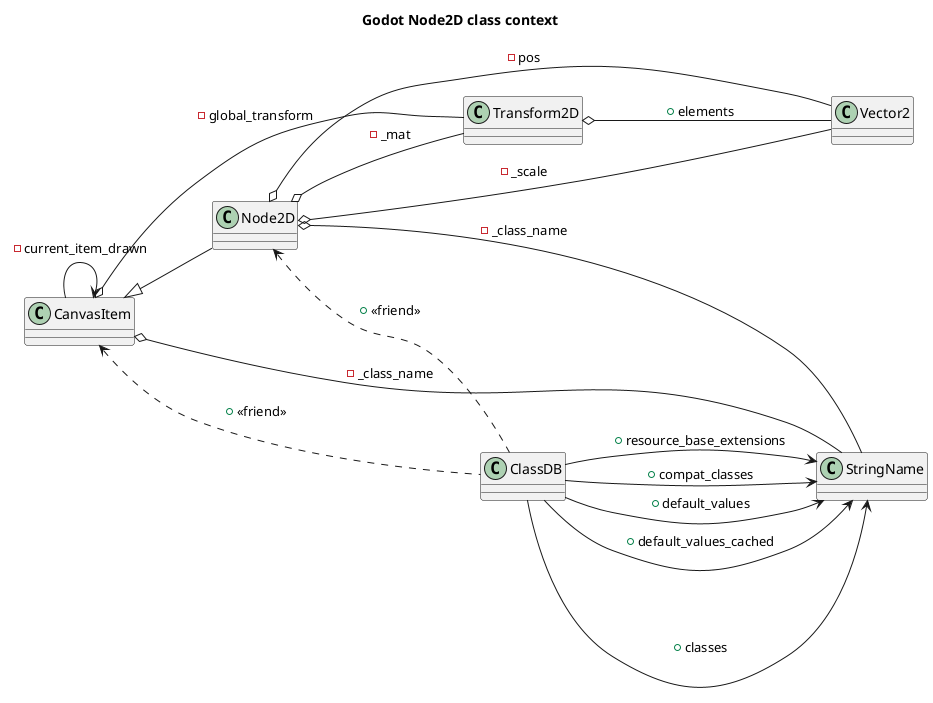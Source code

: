 @startuml
title Godot Node2D class context
left to right direction
class "Vector2" as C_0000053309527800613276
class C_0000053309527800613276 [[https://github.com/godotengine/godot/blob/faf3f883d1a25ec8a2b7a31ecc9e3363613b2478/./core/math/vector2.h#L39{Vector2}]] {
__
}
class "Transform2D" as C_0001296138246691404804
class C_0001296138246691404804 [[https://github.com/godotengine/godot/blob/faf3f883d1a25ec8a2b7a31ecc9e3363613b2478/./core/math/transform_2d.h#L37{Transform2D}]] {
__
}
class "StringName" as C_0001858199404643284193
class C_0001858199404643284193 [[https://github.com/godotengine/godot/blob/faf3f883d1a25ec8a2b7a31ecc9e3363613b2478/./core/string_name.h#L44{StringName}]] {
__
}
class "ClassDB" as C_0000104564426296396960
class C_0000104564426296396960 [[https://github.com/godotengine/godot/blob/faf3f883d1a25ec8a2b7a31ecc9e3363613b2478/./core/class_db.h#L94{ClassDB}]] {
__
}
class "CanvasItem" as C_0002074383603489565895
class C_0002074383603489565895 [[https://github.com/godotengine/godot/blob/faf3f883d1a25ec8a2b7a31ecc9e3363613b2478/./scene/2d/canvas_item.h#L165{CanvasItem}]] {
__
}
class "Node2D" as C_0002289363354048605759
class C_0002289363354048605759 [[https://github.com/godotengine/godot/blob/faf3f883d1a25ec8a2b7a31ecc9e3363613b2478/scene/2d/node_2d.h#L36{Node2D}]] {
__
}
C_0001296138246691404804 o-- C_0000053309527800613276 : +elements
C_0000104564426296396960 --> C_0001858199404643284193 : +classes
C_0000104564426296396960 --> C_0001858199404643284193 : +resource_base_extensions
C_0000104564426296396960 --> C_0001858199404643284193 : +compat_classes
C_0000104564426296396960 --> C_0001858199404643284193 : +default_values
C_0000104564426296396960 --> C_0001858199404643284193 : +default_values_cached
C_0002074383603489565895 o-- C_0001858199404643284193 : -_class_name
C_0002074383603489565895 o-- C_0001296138246691404804 : -global_transform
C_0002074383603489565895 --> C_0002074383603489565895 : -current_item_drawn
C_0002074383603489565895 <.. C_0000104564426296396960 : +<<friend>>
C_0002289363354048605759 o-- C_0001858199404643284193 : -_class_name
C_0002289363354048605759 o-- C_0000053309527800613276 : -pos
C_0002289363354048605759 o-- C_0000053309527800613276 : -_scale
C_0002289363354048605759 o-- C_0001296138246691404804 : -_mat
C_0002289363354048605759 <.. C_0000104564426296396960 : +<<friend>>
C_0002074383603489565895 <|-- C_0002289363354048605759

'Generated with clang-uml, version 0.4.0-9-gc398c6f
'LLVM version Ubuntu clang version 15.0.7
@enduml
